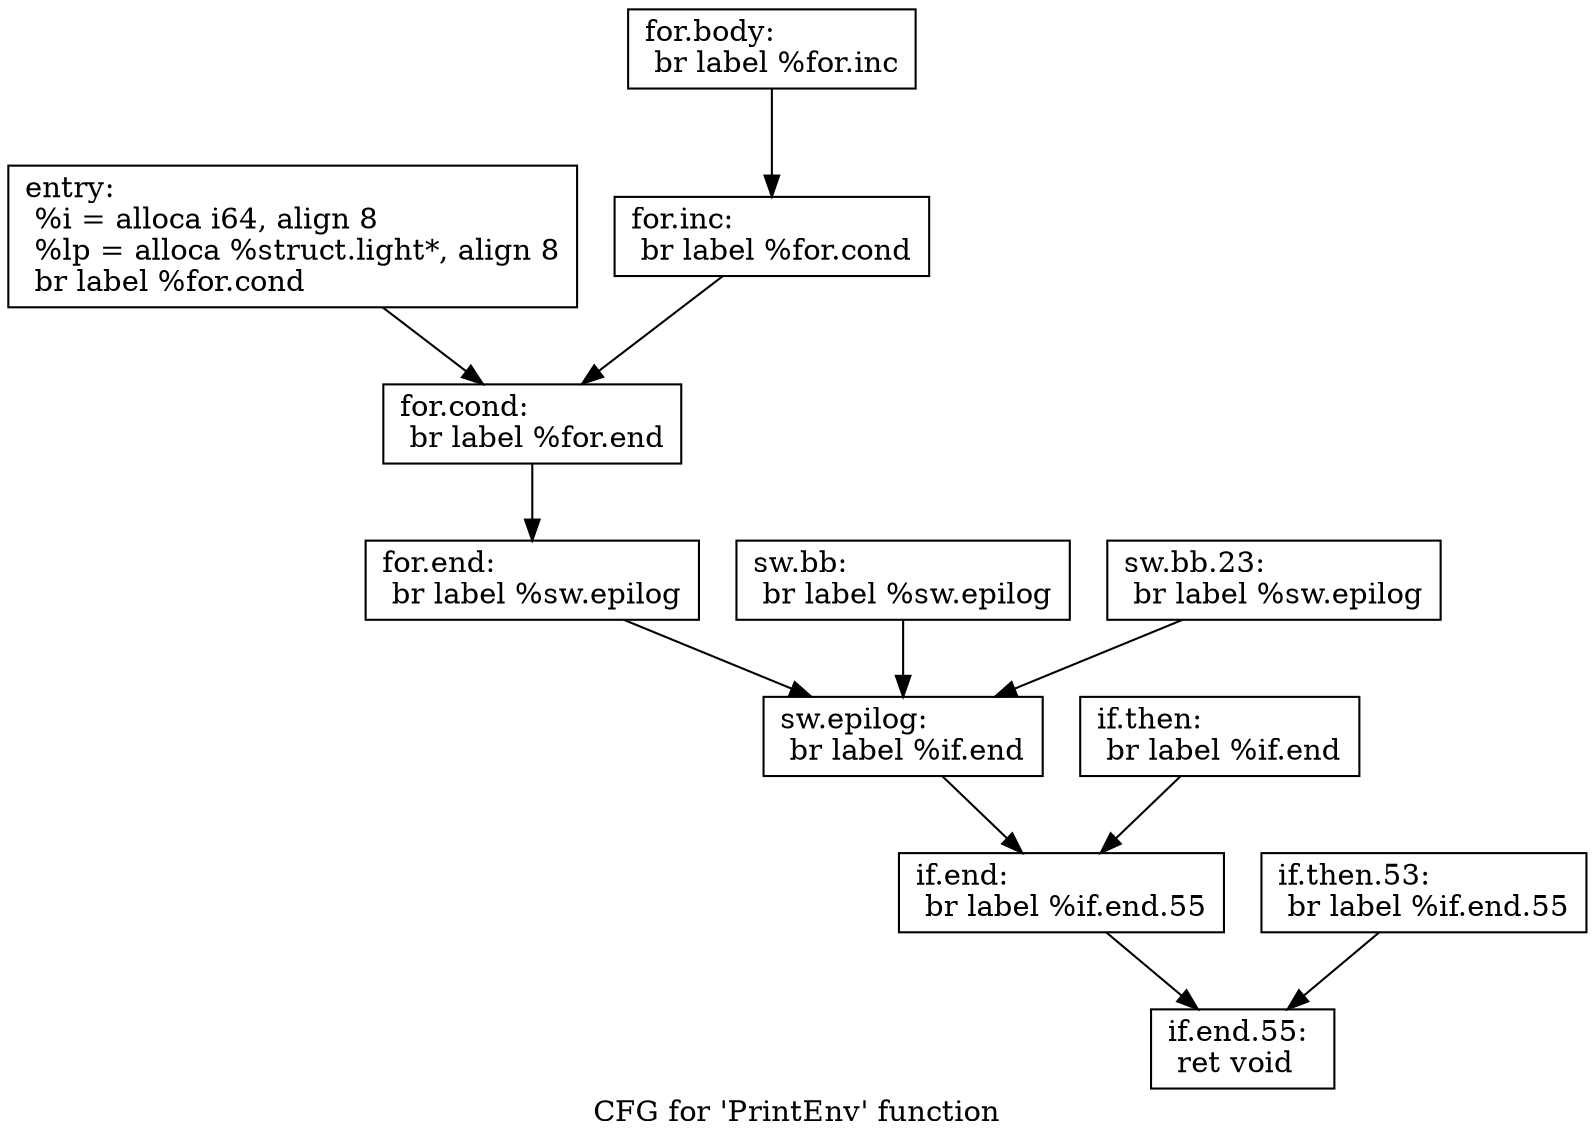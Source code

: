 digraph "CFG for 'PrintEnv' function" {
	label="CFG for 'PrintEnv' function";

	Node0x5f0c2d0 [shape=record,label="{entry:\l  %i = alloca i64, align 8\l  %lp = alloca %struct.light*, align 8\l  br label %for.cond\l}"];
	Node0x5f0c2d0 -> Node0x5f0c320;
	Node0x5f0c320 [shape=record,label="{for.cond:                                         \l  br label %for.end\l}"];
	Node0x5f0c320 -> Node0x5f0c410;
	Node0x5f0c370 [shape=record,label="{for.body:                                         \l  br label %for.inc\l}"];
	Node0x5f0c370 -> Node0x5f0c3c0;
	Node0x5f0c3c0 [shape=record,label="{for.inc:                                          \l  br label %for.cond\l}"];
	Node0x5f0c3c0 -> Node0x5f0c320;
	Node0x5f0c410 [shape=record,label="{for.end:                                          \l  br label %sw.epilog\l}"];
	Node0x5f0c410 -> Node0x5f0c500;
	Node0x5f0c460 [shape=record,label="{sw.bb:                                            \l  br label %sw.epilog\l}"];
	Node0x5f0c460 -> Node0x5f0c500;
	Node0x5f0c4b0 [shape=record,label="{sw.bb.23:                                         \l  br label %sw.epilog\l}"];
	Node0x5f0c4b0 -> Node0x5f0c500;
	Node0x5f0c500 [shape=record,label="{sw.epilog:                                        \l  br label %if.end\l}"];
	Node0x5f0c500 -> Node0x5f0c5a0;
	Node0x5f0c550 [shape=record,label="{if.then:                                          \l  br label %if.end\l}"];
	Node0x5f0c550 -> Node0x5f0c5a0;
	Node0x5f0c5a0 [shape=record,label="{if.end:                                           \l  br label %if.end.55\l}"];
	Node0x5f0c5a0 -> Node0x5f0c640;
	Node0x5f0c5f0 [shape=record,label="{if.then.53:                                       \l  br label %if.end.55\l}"];
	Node0x5f0c5f0 -> Node0x5f0c640;
	Node0x5f0c640 [shape=record,label="{if.end.55:                                        \l  ret void\l}"];
}
